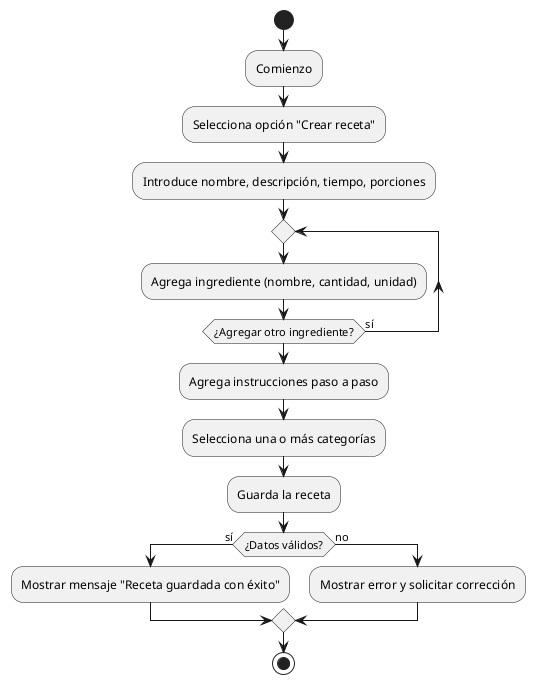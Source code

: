 @startuml
start

:Comienzo;
:Selecciona opción "Crear receta";
:Introduce nombre, descripción, tiempo, porciones;

repeat
  :Agrega ingrediente (nombre, cantidad, unidad);
repeat while (¿Agregar otro ingrediente?) is (sí)

:Agrega instrucciones paso a paso;
:Selecciona una o más categorías;
:Guarda la receta;

if (¿Datos válidos?) then (sí)
  :Mostrar mensaje "Receta guardada con éxito";

else (no)
  :Mostrar error y solicitar corrección;
endif

stop
@enduml